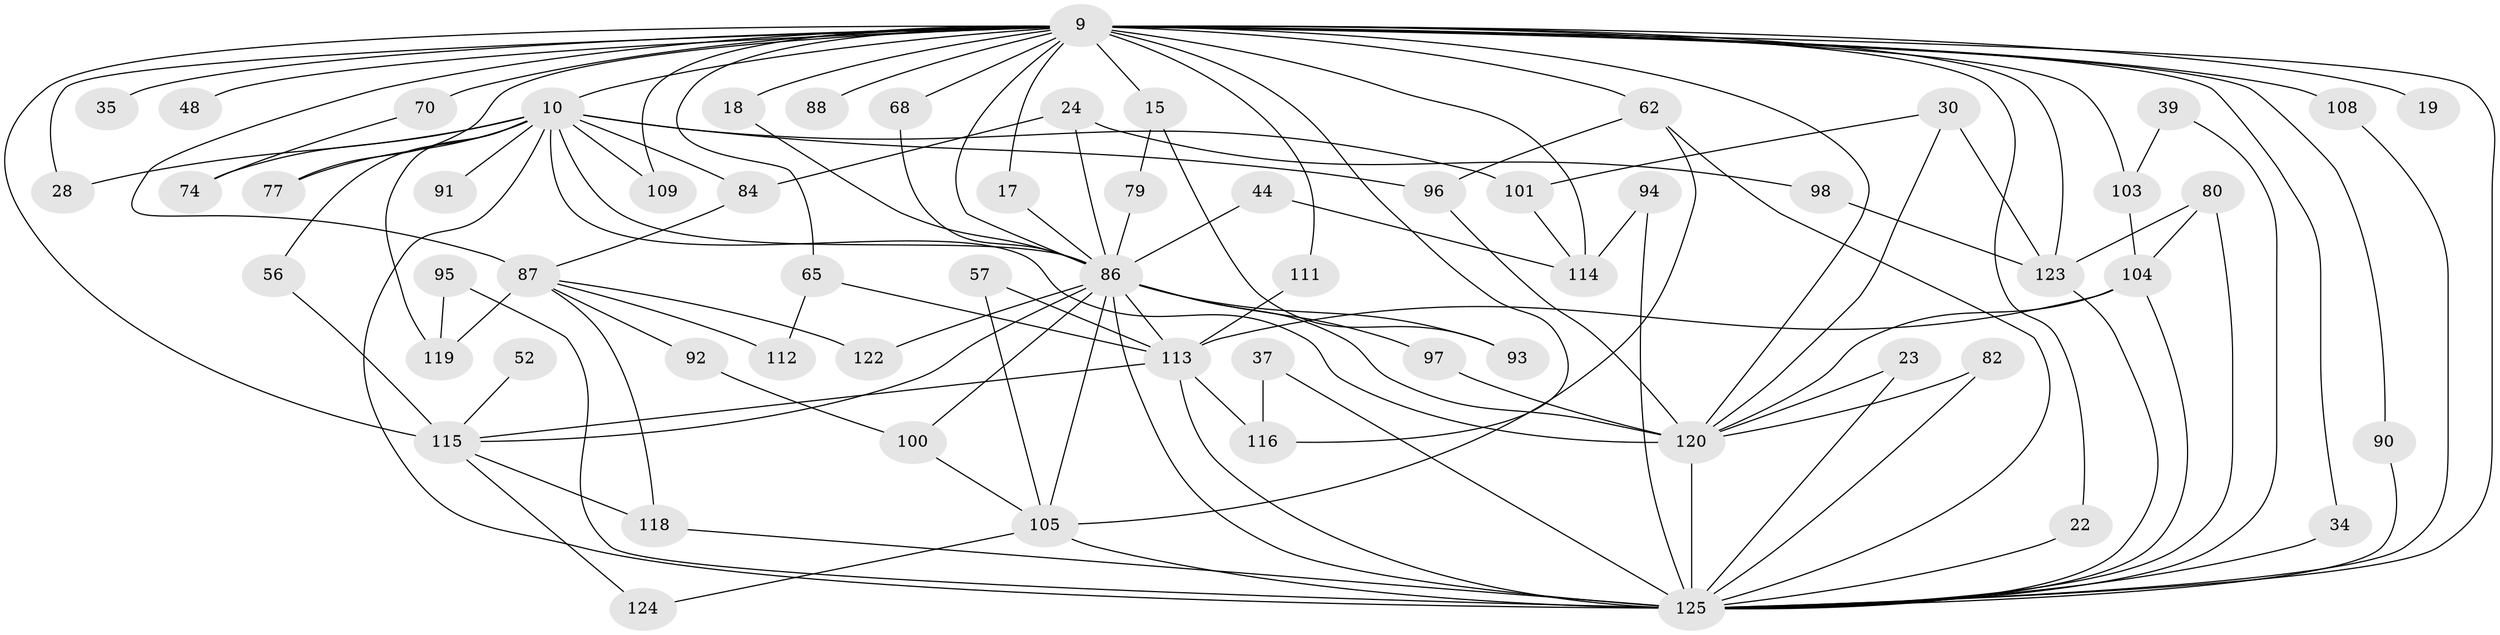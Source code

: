 // original degree distribution, {20: 0.008, 17: 0.008, 22: 0.008, 24: 0.008, 14: 0.008, 15: 0.016, 23: 0.008, 29: 0.008, 37: 0.008, 5: 0.064, 3: 0.216, 7: 0.008, 4: 0.104, 6: 0.016, 2: 0.496, 10: 0.008, 8: 0.008}
// Generated by graph-tools (version 1.1) at 2025/44/03/09/25 04:44:25]
// undirected, 62 vertices, 121 edges
graph export_dot {
graph [start="1"]
  node [color=gray90,style=filled];
  9 [super="+8"];
  10 [super="+2"];
  15;
  17;
  18;
  19;
  22;
  23;
  24;
  28;
  30;
  34;
  35;
  37;
  39;
  44;
  48;
  52;
  56;
  57;
  62 [super="+50"];
  65 [super="+40"];
  68;
  70;
  74;
  77;
  79;
  80 [super="+66"];
  82;
  84 [super="+72"];
  86 [super="+27+7"];
  87 [super="+42"];
  88;
  90 [super="+75"];
  91;
  92;
  93;
  94;
  95;
  96 [super="+60"];
  97;
  98;
  100 [super="+46"];
  101 [super="+89"];
  103 [super="+47"];
  104 [super="+71+99"];
  105 [super="+76+43"];
  108 [super="+107"];
  109;
  111;
  112;
  113 [super="+102"];
  114 [super="+29"];
  115 [super="+61+20+49"];
  116 [super="+85"];
  118 [super="+67"];
  119 [super="+73"];
  120 [super="+54+117+64+6"];
  122;
  123 [super="+59+106+33"];
  124;
  125 [super="+121+45+69+110+4+81"];
  9 -- 10 [weight=4];
  9 -- 15 [weight=2];
  9 -- 17;
  9 -- 18;
  9 -- 19 [weight=2];
  9 -- 22;
  9 -- 28;
  9 -- 35 [weight=2];
  9 -- 48 [weight=2];
  9 -- 68;
  9 -- 70 [weight=2];
  9 -- 77;
  9 -- 87 [weight=4];
  9 -- 88 [weight=2];
  9 -- 90 [weight=2];
  9 -- 109;
  9 -- 111;
  9 -- 116;
  9 -- 65 [weight=2];
  9 -- 34;
  9 -- 103 [weight=2];
  9 -- 108 [weight=2];
  9 -- 123 [weight=2];
  9 -- 62 [weight=2];
  9 -- 125 [weight=7];
  9 -- 86 [weight=5];
  9 -- 120 [weight=5];
  9 -- 115 [weight=3];
  9 -- 114 [weight=2];
  10 -- 28;
  10 -- 56;
  10 -- 74;
  10 -- 77;
  10 -- 91 [weight=2];
  10 -- 101 [weight=2];
  10 -- 109;
  10 -- 119;
  10 -- 125 [weight=6];
  10 -- 84;
  10 -- 96;
  10 -- 86 [weight=4];
  10 -- 120 [weight=4];
  15 -- 79;
  15 -- 93;
  17 -- 86;
  18 -- 86;
  22 -- 125;
  23 -- 125;
  23 -- 120;
  24 -- 84;
  24 -- 98;
  24 -- 86 [weight=2];
  30 -- 101;
  30 -- 123;
  30 -- 120 [weight=2];
  34 -- 125;
  37 -- 125 [weight=2];
  37 -- 116;
  39 -- 103;
  39 -- 125;
  44 -- 86;
  44 -- 114;
  52 -- 115;
  56 -- 115;
  57 -- 105;
  57 -- 113;
  62 -- 105;
  62 -- 96;
  62 -- 125;
  65 -- 112;
  65 -- 113;
  68 -- 86;
  70 -- 74;
  79 -- 86;
  80 -- 125 [weight=5];
  80 -- 104;
  80 -- 123;
  82 -- 125;
  82 -- 120;
  84 -- 87;
  86 -- 125 [weight=8];
  86 -- 93;
  86 -- 97;
  86 -- 100;
  86 -- 105;
  86 -- 113 [weight=4];
  86 -- 115 [weight=2];
  86 -- 120 [weight=7];
  86 -- 122;
  87 -- 92;
  87 -- 112;
  87 -- 118;
  87 -- 119 [weight=3];
  87 -- 122;
  90 -- 125 [weight=2];
  92 -- 100;
  94 -- 125;
  94 -- 114;
  95 -- 119;
  95 -- 125;
  96 -- 120;
  97 -- 120;
  98 -- 123;
  100 -- 105 [weight=2];
  101 -- 114;
  103 -- 104;
  104 -- 125;
  104 -- 113;
  104 -- 120 [weight=3];
  105 -- 124;
  105 -- 125 [weight=3];
  108 -- 125;
  111 -- 113;
  113 -- 125 [weight=3];
  113 -- 115;
  113 -- 116;
  115 -- 124;
  115 -- 118;
  118 -- 125;
  120 -- 125 [weight=7];
  123 -- 125 [weight=2];
}
